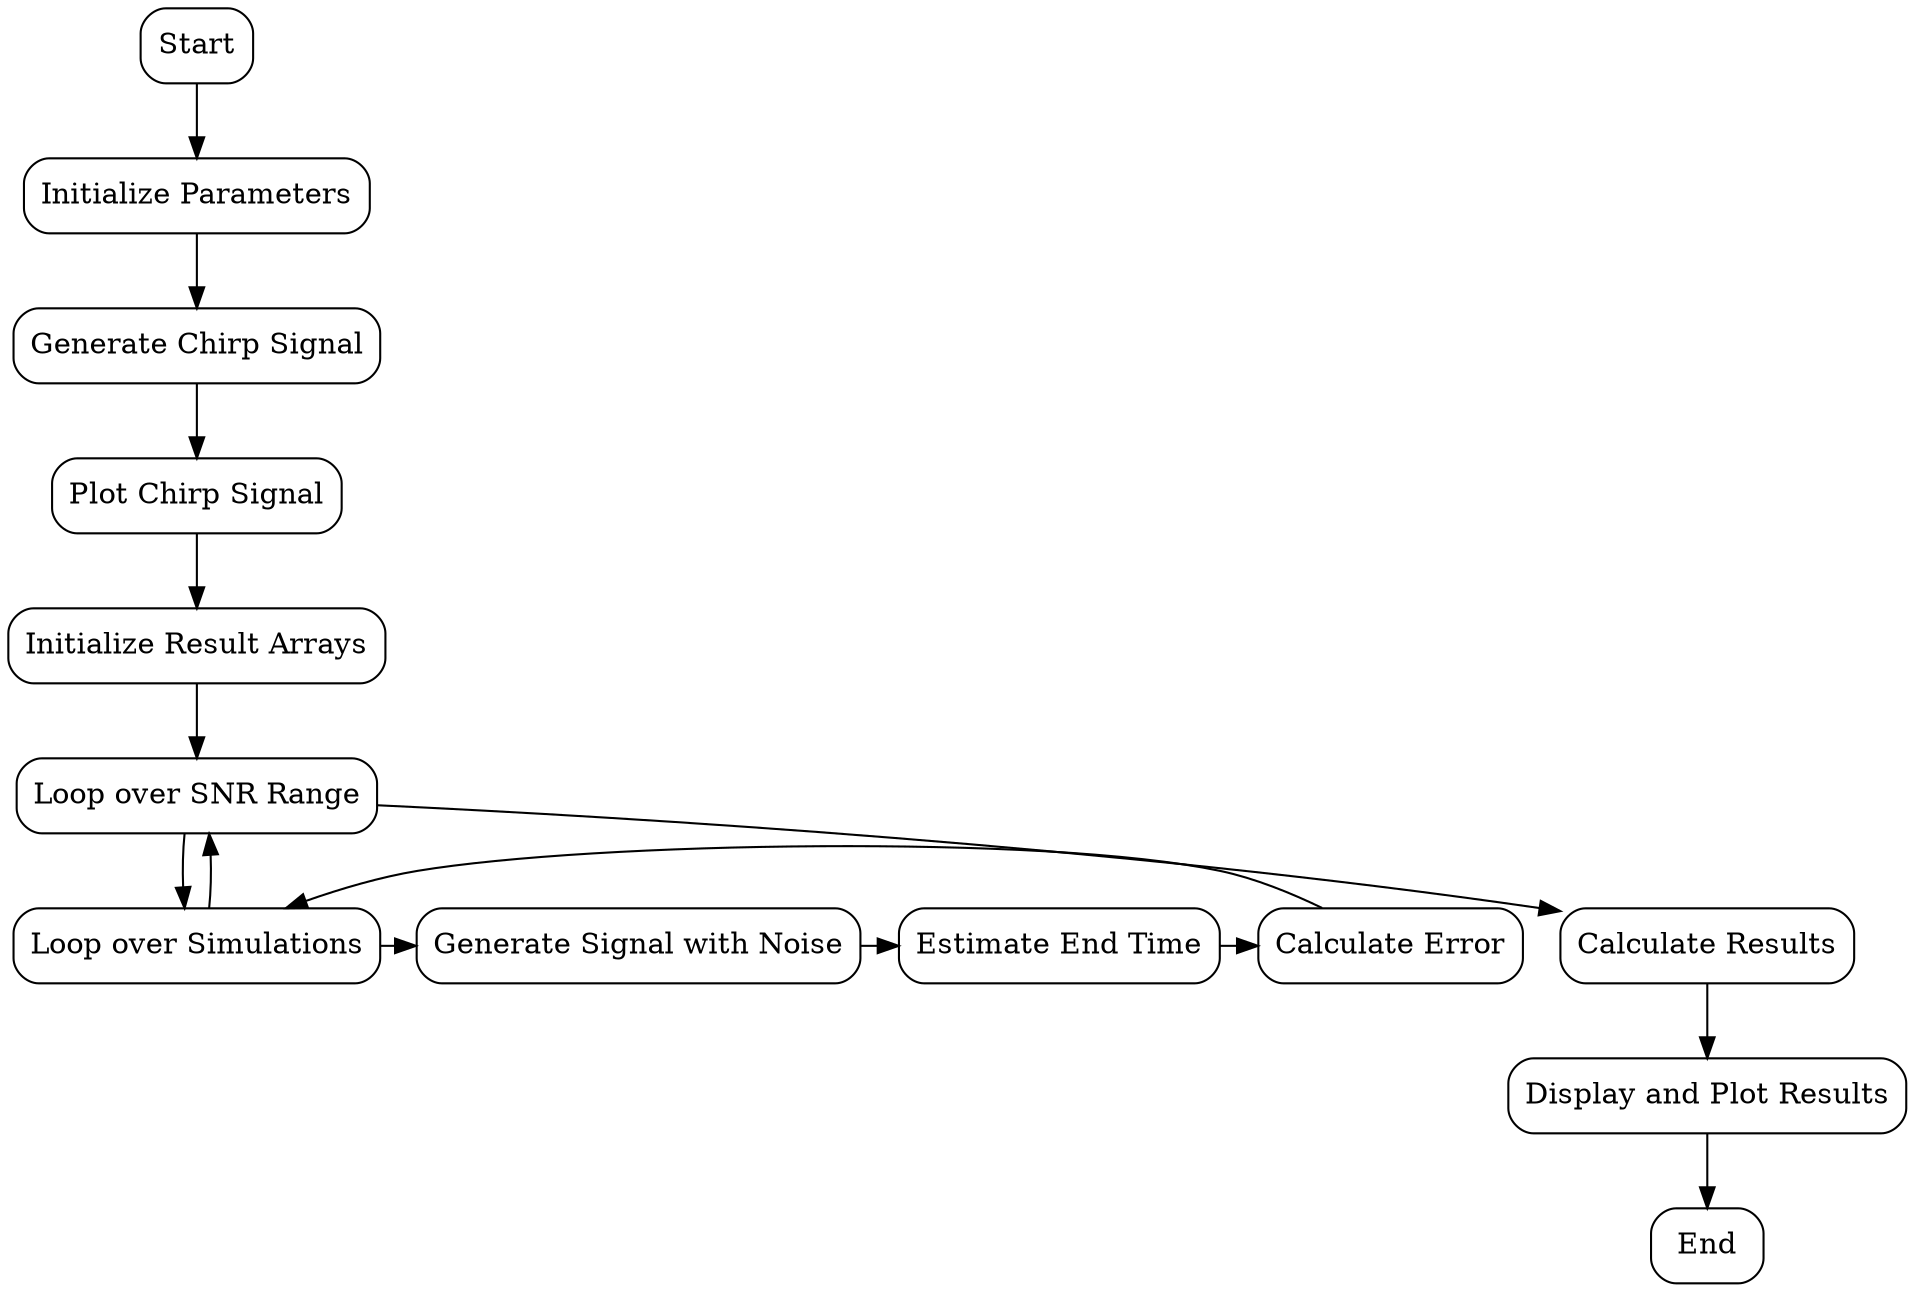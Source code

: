 digraph G {
  rankdir = TB;
  node [shape = box; style = rounded;];
  
  start [label = "Start";];
  init_params [label = "Initialize Parameters";];
  gen_chirp [label = "Generate Chirp Signal";];
  plot_chirp [label = "Plot Chirp Signal";];
  init_results [label = "Initialize Result Arrays";];
  snr_loop [label = "Loop over SNR Range";];
  sim_loop [label = "Loop over Simulations";];
  gen_signal [label = "Generate Signal with Noise";];
  est_end_time [label = "Estimate End Time";];
  calc_error [label = "Calculate Error";];
  calc_results [label = "Calculate Results";];
  display_plot [label = "Display and Plot Results";];
  end [label = "End";];
  
  start -> init_params;
  init_params -> gen_chirp;
  gen_chirp -> plot_chirp;
  plot_chirp -> init_results;
  init_results -> snr_loop;
  snr_loop -> sim_loop;
  sim_loop -> gen_signal;
  gen_signal -> est_end_time;
  est_end_time -> calc_error;
  calc_error -> sim_loop;
  sim_loop -> snr_loop;
  snr_loop -> calc_results;
  calc_results -> display_plot;
  display_plot -> end;
  
  subgraph {
    rank = same;
    sim_loop;
    gen_signal;
    est_end_time;
    calc_error;
  }
}